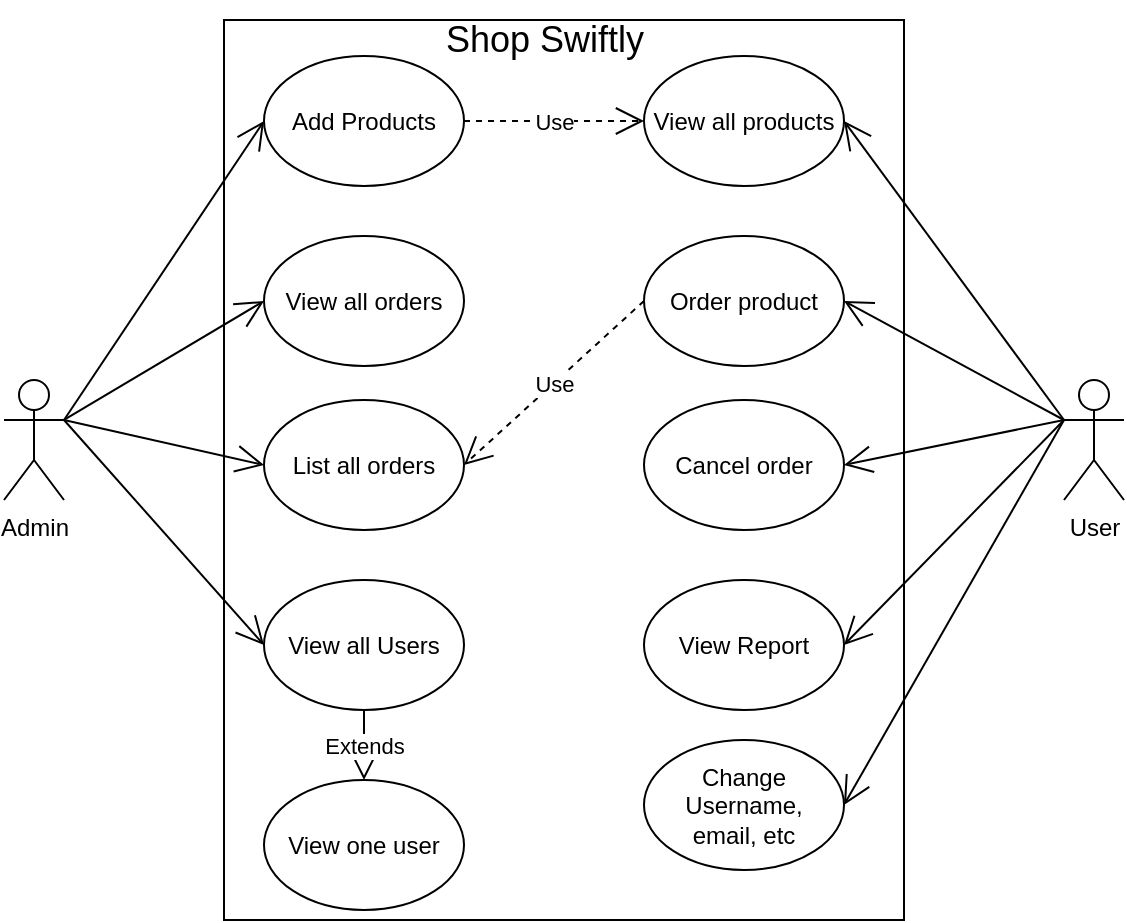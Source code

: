 <mxfile version="24.7.17">
  <diagram name="Page-1" id="qrrY8P8bsxcQaD2TTXGM">
    <mxGraphModel dx="1120" dy="572" grid="1" gridSize="10" guides="1" tooltips="1" connect="1" arrows="1" fold="1" page="1" pageScale="1" pageWidth="850" pageHeight="1100" math="0" shadow="0">
      <root>
        <mxCell id="0" />
        <mxCell id="1" parent="0" />
        <mxCell id="FciqL5AhU0nQ3PfoJTI6-1" value="Admin&lt;div&gt;&lt;br&gt;&lt;/div&gt;" style="shape=umlActor;verticalLabelPosition=bottom;verticalAlign=top;html=1;" parent="1" vertex="1">
          <mxGeometry x="120" y="680" width="30" height="60" as="geometry" />
        </mxCell>
        <mxCell id="FciqL5AhU0nQ3PfoJTI6-2" value="" style="html=1;whiteSpace=wrap;" parent="1" vertex="1">
          <mxGeometry x="230" y="500" width="340" height="450" as="geometry" />
        </mxCell>
        <mxCell id="FciqL5AhU0nQ3PfoJTI6-3" value="User" style="shape=umlActor;verticalLabelPosition=bottom;verticalAlign=top;html=1;" parent="1" vertex="1">
          <mxGeometry x="650" y="680" width="30" height="60" as="geometry" />
        </mxCell>
        <mxCell id="FciqL5AhU0nQ3PfoJTI6-4" value="Add Products" style="ellipse;whiteSpace=wrap;html=1;" parent="1" vertex="1">
          <mxGeometry x="250" y="518" width="100" height="65" as="geometry" />
        </mxCell>
        <mxCell id="FciqL5AhU0nQ3PfoJTI6-5" value="View all orders" style="ellipse;whiteSpace=wrap;html=1;" parent="1" vertex="1">
          <mxGeometry x="250" y="608" width="100" height="65" as="geometry" />
        </mxCell>
        <mxCell id="FciqL5AhU0nQ3PfoJTI6-6" value="List all orders" style="ellipse;whiteSpace=wrap;html=1;" parent="1" vertex="1">
          <mxGeometry x="250" y="690" width="100" height="65" as="geometry" />
        </mxCell>
        <mxCell id="FciqL5AhU0nQ3PfoJTI6-7" value="View all Users" style="ellipse;whiteSpace=wrap;html=1;" parent="1" vertex="1">
          <mxGeometry x="250" y="780" width="100" height="65" as="geometry" />
        </mxCell>
        <mxCell id="FciqL5AhU0nQ3PfoJTI6-8" value="View one user" style="ellipse;whiteSpace=wrap;html=1;" parent="1" vertex="1">
          <mxGeometry x="250" y="880" width="100" height="65" as="geometry" />
        </mxCell>
        <mxCell id="FciqL5AhU0nQ3PfoJTI6-9" value="Change Username,&lt;div&gt;email, etc&lt;/div&gt;" style="ellipse;whiteSpace=wrap;html=1;" parent="1" vertex="1">
          <mxGeometry x="440" y="860" width="100" height="65" as="geometry" />
        </mxCell>
        <mxCell id="FciqL5AhU0nQ3PfoJTI6-10" value="View Report" style="ellipse;whiteSpace=wrap;html=1;" parent="1" vertex="1">
          <mxGeometry x="440" y="780" width="100" height="65" as="geometry" />
        </mxCell>
        <mxCell id="FciqL5AhU0nQ3PfoJTI6-11" value="Cancel order" style="ellipse;whiteSpace=wrap;html=1;" parent="1" vertex="1">
          <mxGeometry x="440" y="690" width="100" height="65" as="geometry" />
        </mxCell>
        <mxCell id="FciqL5AhU0nQ3PfoJTI6-12" value="Order product" style="ellipse;whiteSpace=wrap;html=1;" parent="1" vertex="1">
          <mxGeometry x="440" y="608" width="100" height="65" as="geometry" />
        </mxCell>
        <mxCell id="FciqL5AhU0nQ3PfoJTI6-13" value="View all products" style="ellipse;whiteSpace=wrap;html=1;" parent="1" vertex="1">
          <mxGeometry x="440" y="518" width="100" height="65" as="geometry" />
        </mxCell>
        <mxCell id="FciqL5AhU0nQ3PfoJTI6-14" value="" style="endArrow=open;endFill=1;endSize=12;html=1;rounded=0;exitX=1;exitY=0.333;exitDx=0;exitDy=0;exitPerimeter=0;entryX=0;entryY=0.5;entryDx=0;entryDy=0;" parent="1" source="FciqL5AhU0nQ3PfoJTI6-1" target="FciqL5AhU0nQ3PfoJTI6-4" edge="1">
          <mxGeometry width="160" relative="1" as="geometry">
            <mxPoint x="340" y="700" as="sourcePoint" />
            <mxPoint x="500" y="700" as="targetPoint" />
          </mxGeometry>
        </mxCell>
        <mxCell id="FciqL5AhU0nQ3PfoJTI6-15" value="" style="endArrow=open;endFill=1;endSize=12;html=1;rounded=0;entryX=0;entryY=0.5;entryDx=0;entryDy=0;" parent="1" target="FciqL5AhU0nQ3PfoJTI6-6" edge="1">
          <mxGeometry width="160" relative="1" as="geometry">
            <mxPoint x="150" y="700" as="sourcePoint" />
            <mxPoint x="260" y="561" as="targetPoint" />
          </mxGeometry>
        </mxCell>
        <mxCell id="FciqL5AhU0nQ3PfoJTI6-16" value="" style="endArrow=open;endFill=1;endSize=12;html=1;rounded=0;entryX=0;entryY=0.5;entryDx=0;entryDy=0;" parent="1" target="FciqL5AhU0nQ3PfoJTI6-7" edge="1">
          <mxGeometry width="160" relative="1" as="geometry">
            <mxPoint x="150" y="700" as="sourcePoint" />
            <mxPoint x="270" y="571" as="targetPoint" />
          </mxGeometry>
        </mxCell>
        <mxCell id="FciqL5AhU0nQ3PfoJTI6-17" value="" style="endArrow=open;endFill=1;endSize=12;html=1;rounded=0;exitX=1;exitY=0.333;exitDx=0;exitDy=0;exitPerimeter=0;entryX=0;entryY=0.5;entryDx=0;entryDy=0;" parent="1" source="FciqL5AhU0nQ3PfoJTI6-1" target="FciqL5AhU0nQ3PfoJTI6-5" edge="1">
          <mxGeometry width="160" relative="1" as="geometry">
            <mxPoint x="190" y="740" as="sourcePoint" />
            <mxPoint x="290" y="591" as="targetPoint" />
          </mxGeometry>
        </mxCell>
        <mxCell id="FciqL5AhU0nQ3PfoJTI6-18" value="" style="endArrow=open;endFill=1;endSize=12;html=1;rounded=0;entryX=1;entryY=0.5;entryDx=0;entryDy=0;" parent="1" target="FciqL5AhU0nQ3PfoJTI6-13" edge="1">
          <mxGeometry width="160" relative="1" as="geometry">
            <mxPoint x="650" y="700" as="sourcePoint" />
            <mxPoint x="770" y="476" as="targetPoint" />
          </mxGeometry>
        </mxCell>
        <mxCell id="FciqL5AhU0nQ3PfoJTI6-19" value="" style="endArrow=open;endFill=1;endSize=12;html=1;rounded=0;entryX=1;entryY=0.5;entryDx=0;entryDy=0;" parent="1" target="FciqL5AhU0nQ3PfoJTI6-12" edge="1">
          <mxGeometry width="160" relative="1" as="geometry">
            <mxPoint x="650" y="700" as="sourcePoint" />
            <mxPoint x="780" y="486" as="targetPoint" />
          </mxGeometry>
        </mxCell>
        <mxCell id="FciqL5AhU0nQ3PfoJTI6-20" value="" style="endArrow=open;endFill=1;endSize=12;html=1;rounded=0;exitX=0;exitY=0.333;exitDx=0;exitDy=0;exitPerimeter=0;entryX=1;entryY=0.5;entryDx=0;entryDy=0;" parent="1" source="FciqL5AhU0nQ3PfoJTI6-3" target="FciqL5AhU0nQ3PfoJTI6-11" edge="1">
          <mxGeometry width="160" relative="1" as="geometry">
            <mxPoint x="690" y="645" as="sourcePoint" />
            <mxPoint x="790" y="496" as="targetPoint" />
          </mxGeometry>
        </mxCell>
        <mxCell id="FciqL5AhU0nQ3PfoJTI6-21" value="" style="endArrow=open;endFill=1;endSize=12;html=1;rounded=0;entryX=1;entryY=0.5;entryDx=0;entryDy=0;" parent="1" target="FciqL5AhU0nQ3PfoJTI6-10" edge="1">
          <mxGeometry width="160" relative="1" as="geometry">
            <mxPoint x="650" y="700" as="sourcePoint" />
            <mxPoint x="800" y="506" as="targetPoint" />
          </mxGeometry>
        </mxCell>
        <mxCell id="FciqL5AhU0nQ3PfoJTI6-22" value="" style="endArrow=open;endFill=1;endSize=12;html=1;rounded=0;exitX=0;exitY=0.333;exitDx=0;exitDy=0;exitPerimeter=0;entryX=1;entryY=0.5;entryDx=0;entryDy=0;" parent="1" source="FciqL5AhU0nQ3PfoJTI6-3" target="FciqL5AhU0nQ3PfoJTI6-9" edge="1">
          <mxGeometry width="160" relative="1" as="geometry">
            <mxPoint x="710" y="665" as="sourcePoint" />
            <mxPoint x="810" y="516" as="targetPoint" />
          </mxGeometry>
        </mxCell>
        <mxCell id="FciqL5AhU0nQ3PfoJTI6-23" value="Extends" style="endArrow=block;endSize=16;endFill=0;html=1;rounded=0;exitX=0.5;exitY=1;exitDx=0;exitDy=0;entryX=0.5;entryY=0;entryDx=0;entryDy=0;" parent="1" source="FciqL5AhU0nQ3PfoJTI6-7" target="FciqL5AhU0nQ3PfoJTI6-8" edge="1">
          <mxGeometry width="160" relative="1" as="geometry">
            <mxPoint x="340" y="900" as="sourcePoint" />
            <mxPoint x="500" y="900" as="targetPoint" />
          </mxGeometry>
        </mxCell>
        <mxCell id="FciqL5AhU0nQ3PfoJTI6-24" value="Use" style="endArrow=open;endSize=12;dashed=1;html=1;rounded=0;exitX=1;exitY=0.5;exitDx=0;exitDy=0;entryX=0;entryY=0.5;entryDx=0;entryDy=0;" parent="1" source="FciqL5AhU0nQ3PfoJTI6-4" target="FciqL5AhU0nQ3PfoJTI6-13" edge="1">
          <mxGeometry width="160" relative="1" as="geometry">
            <mxPoint x="340" y="700" as="sourcePoint" />
            <mxPoint x="500" y="700" as="targetPoint" />
          </mxGeometry>
        </mxCell>
        <mxCell id="FciqL5AhU0nQ3PfoJTI6-27" value="Use" style="endArrow=open;endSize=12;dashed=1;html=1;rounded=0;entryX=1;entryY=0.5;entryDx=0;entryDy=0;exitX=0;exitY=0.5;exitDx=0;exitDy=0;" parent="1" source="FciqL5AhU0nQ3PfoJTI6-12" target="FciqL5AhU0nQ3PfoJTI6-6" edge="1">
          <mxGeometry width="160" relative="1" as="geometry">
            <mxPoint x="360" y="561" as="sourcePoint" />
            <mxPoint x="450" y="823" as="targetPoint" />
          </mxGeometry>
        </mxCell>
        <mxCell id="FciqL5AhU0nQ3PfoJTI6-28" value="&lt;font style=&quot;font-size: 18px;&quot;&gt;Shop Swiftly&lt;/font&gt;" style="text;html=1;align=center;verticalAlign=middle;resizable=0;points=[];autosize=1;strokeColor=none;fillColor=none;" parent="1" vertex="1">
          <mxGeometry x="330" y="490" width="120" height="40" as="geometry" />
        </mxCell>
      </root>
    </mxGraphModel>
  </diagram>
</mxfile>
